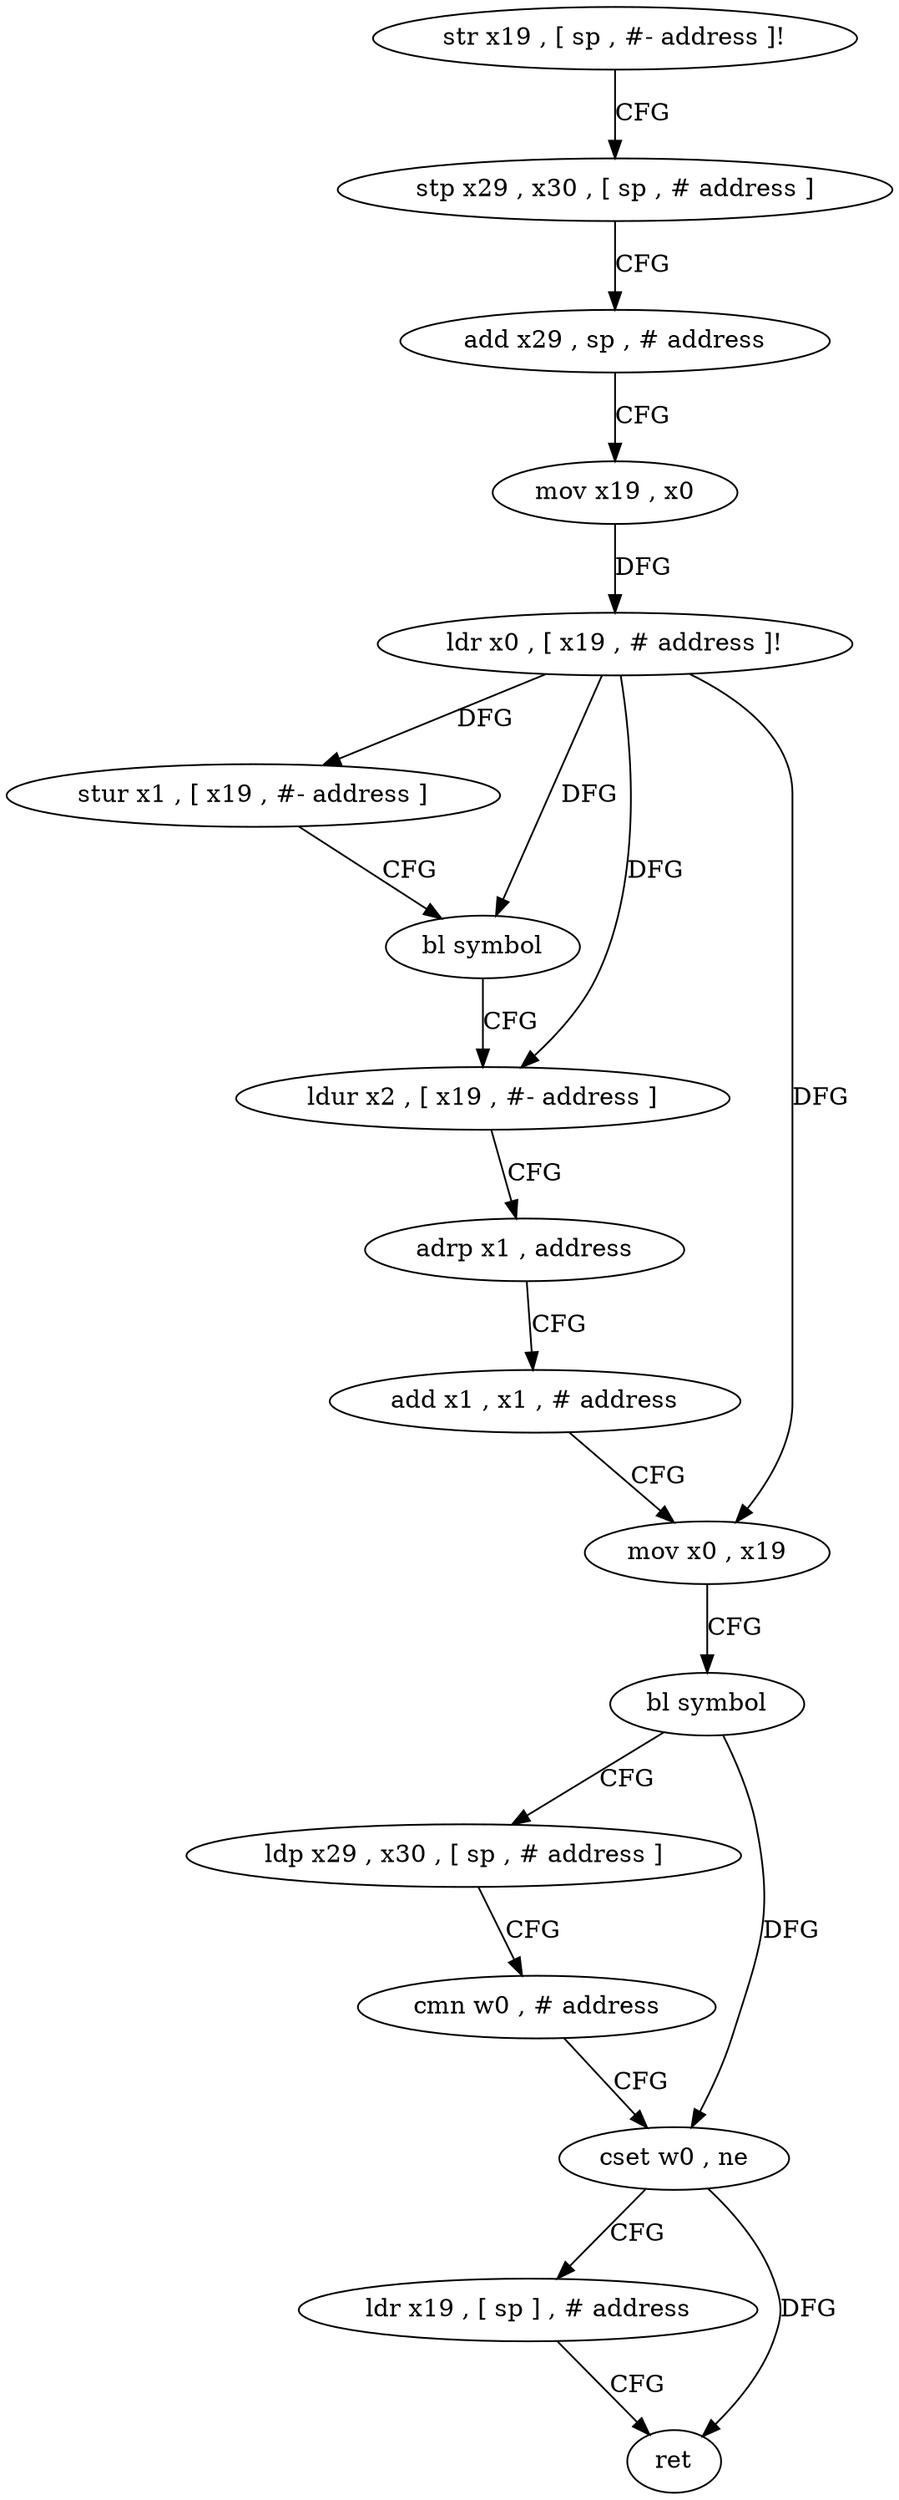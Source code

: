 digraph "func" {
"76420" [label = "str x19 , [ sp , #- address ]!" ]
"76424" [label = "stp x29 , x30 , [ sp , # address ]" ]
"76428" [label = "add x29 , sp , # address" ]
"76432" [label = "mov x19 , x0" ]
"76436" [label = "ldr x0 , [ x19 , # address ]!" ]
"76440" [label = "stur x1 , [ x19 , #- address ]" ]
"76444" [label = "bl symbol" ]
"76448" [label = "ldur x2 , [ x19 , #- address ]" ]
"76452" [label = "adrp x1 , address" ]
"76456" [label = "add x1 , x1 , # address" ]
"76460" [label = "mov x0 , x19" ]
"76464" [label = "bl symbol" ]
"76468" [label = "ldp x29 , x30 , [ sp , # address ]" ]
"76472" [label = "cmn w0 , # address" ]
"76476" [label = "cset w0 , ne" ]
"76480" [label = "ldr x19 , [ sp ] , # address" ]
"76484" [label = "ret" ]
"76420" -> "76424" [ label = "CFG" ]
"76424" -> "76428" [ label = "CFG" ]
"76428" -> "76432" [ label = "CFG" ]
"76432" -> "76436" [ label = "DFG" ]
"76436" -> "76440" [ label = "DFG" ]
"76436" -> "76448" [ label = "DFG" ]
"76436" -> "76460" [ label = "DFG" ]
"76436" -> "76444" [ label = "DFG" ]
"76440" -> "76444" [ label = "CFG" ]
"76444" -> "76448" [ label = "CFG" ]
"76448" -> "76452" [ label = "CFG" ]
"76452" -> "76456" [ label = "CFG" ]
"76456" -> "76460" [ label = "CFG" ]
"76460" -> "76464" [ label = "CFG" ]
"76464" -> "76468" [ label = "CFG" ]
"76464" -> "76476" [ label = "DFG" ]
"76468" -> "76472" [ label = "CFG" ]
"76472" -> "76476" [ label = "CFG" ]
"76476" -> "76480" [ label = "CFG" ]
"76476" -> "76484" [ label = "DFG" ]
"76480" -> "76484" [ label = "CFG" ]
}
